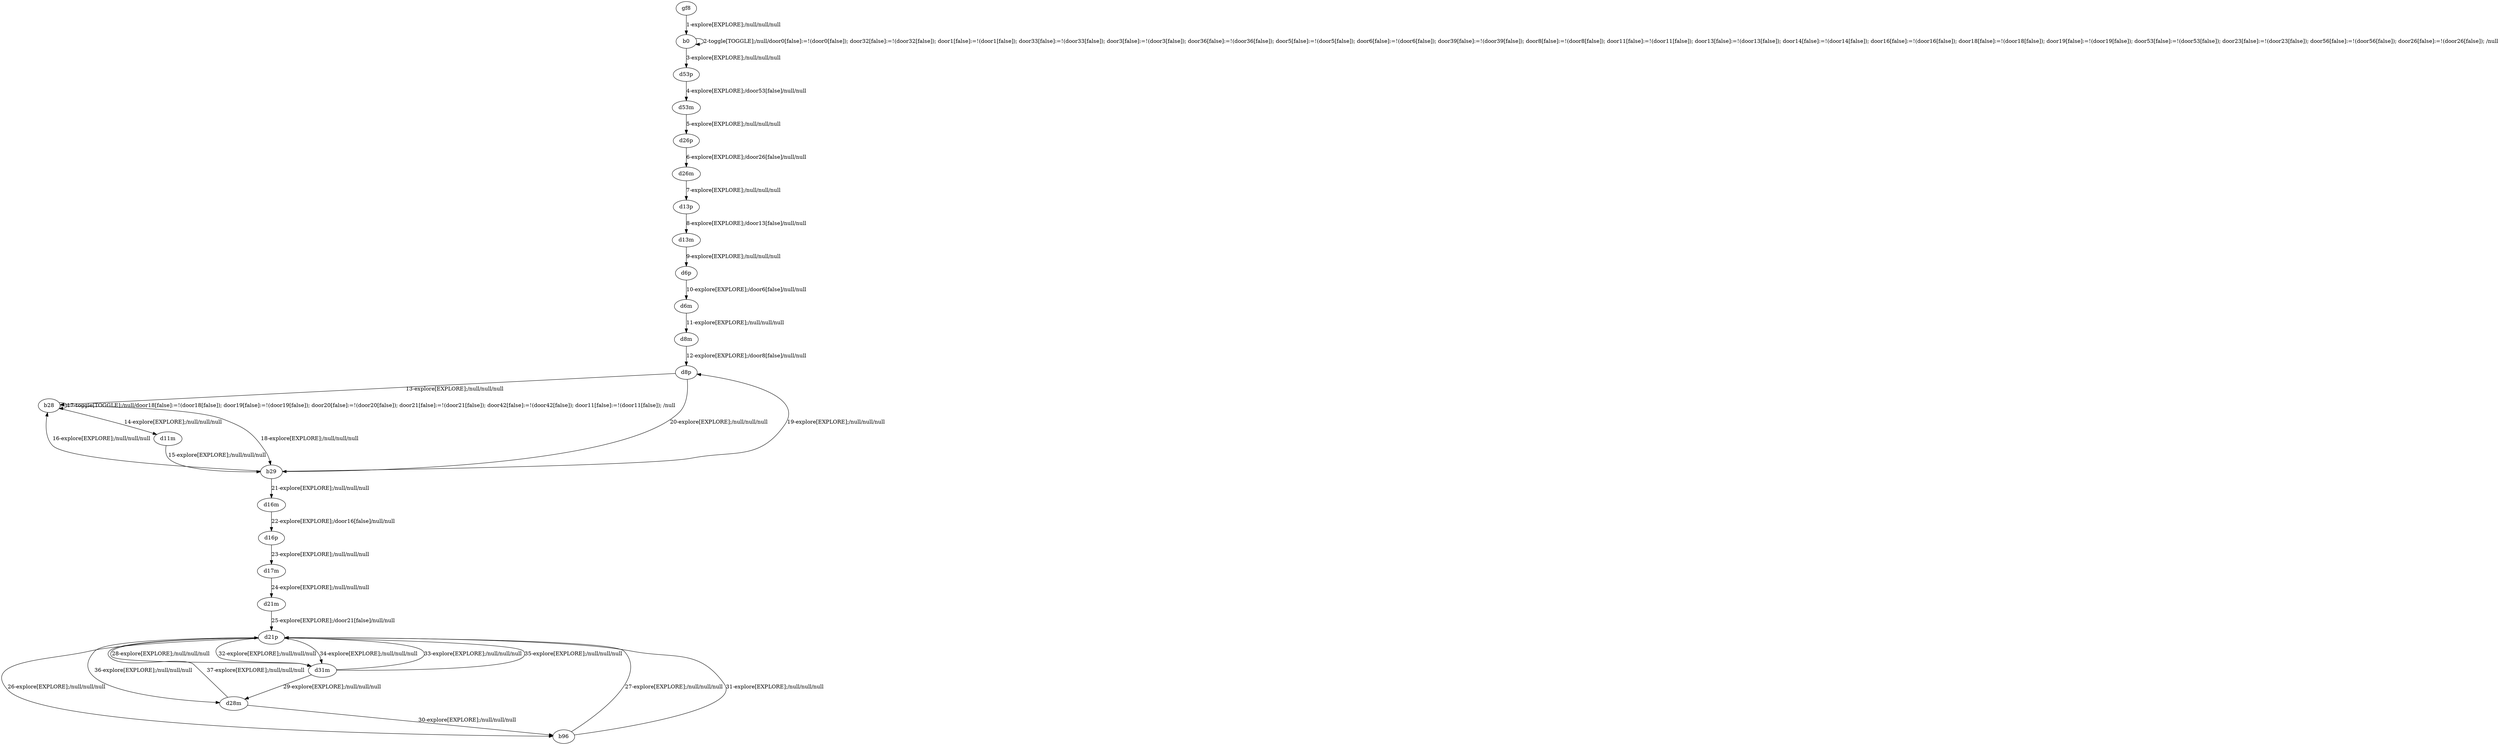 # Total number of goals covered by this test: 1
# d28m --> d21p

digraph g {
"gf8" -> "b0" [label = "1-explore[EXPLORE];/null/null/null"];
"b0" -> "b0" [label = "2-toggle[TOGGLE];/null/door0[false]:=!(door0[false]); door32[false]:=!(door32[false]); door1[false]:=!(door1[false]); door33[false]:=!(door33[false]); door3[false]:=!(door3[false]); door36[false]:=!(door36[false]); door5[false]:=!(door5[false]); door6[false]:=!(door6[false]); door39[false]:=!(door39[false]); door8[false]:=!(door8[false]); door11[false]:=!(door11[false]); door13[false]:=!(door13[false]); door14[false]:=!(door14[false]); door16[false]:=!(door16[false]); door18[false]:=!(door18[false]); door19[false]:=!(door19[false]); door53[false]:=!(door53[false]); door23[false]:=!(door23[false]); door56[false]:=!(door56[false]); door26[false]:=!(door26[false]); /null"];
"b0" -> "d53p" [label = "3-explore[EXPLORE];/null/null/null"];
"d53p" -> "d53m" [label = "4-explore[EXPLORE];/door53[false]/null/null"];
"d53m" -> "d26p" [label = "5-explore[EXPLORE];/null/null/null"];
"d26p" -> "d26m" [label = "6-explore[EXPLORE];/door26[false]/null/null"];
"d26m" -> "d13p" [label = "7-explore[EXPLORE];/null/null/null"];
"d13p" -> "d13m" [label = "8-explore[EXPLORE];/door13[false]/null/null"];
"d13m" -> "d6p" [label = "9-explore[EXPLORE];/null/null/null"];
"d6p" -> "d6m" [label = "10-explore[EXPLORE];/door6[false]/null/null"];
"d6m" -> "d8m" [label = "11-explore[EXPLORE];/null/null/null"];
"d8m" -> "d8p" [label = "12-explore[EXPLORE];/door8[false]/null/null"];
"d8p" -> "b28" [label = "13-explore[EXPLORE];/null/null/null"];
"b28" -> "d11m" [label = "14-explore[EXPLORE];/null/null/null"];
"d11m" -> "b29" [label = "15-explore[EXPLORE];/null/null/null"];
"b29" -> "b28" [label = "16-explore[EXPLORE];/null/null/null"];
"b28" -> "b28" [label = "17-toggle[TOGGLE];/null/door18[false]:=!(door18[false]); door19[false]:=!(door19[false]); door20[false]:=!(door20[false]); door21[false]:=!(door21[false]); door42[false]:=!(door42[false]); door11[false]:=!(door11[false]); /null"];
"b28" -> "b29" [label = "18-explore[EXPLORE];/null/null/null"];
"b29" -> "d8p" [label = "19-explore[EXPLORE];/null/null/null"];
"d8p" -> "b29" [label = "20-explore[EXPLORE];/null/null/null"];
"b29" -> "d16m" [label = "21-explore[EXPLORE];/null/null/null"];
"d16m" -> "d16p" [label = "22-explore[EXPLORE];/door16[false]/null/null"];
"d16p" -> "d17m" [label = "23-explore[EXPLORE];/null/null/null"];
"d17m" -> "d21m" [label = "24-explore[EXPLORE];/null/null/null"];
"d21m" -> "d21p" [label = "25-explore[EXPLORE];/door21[false]/null/null"];
"d21p" -> "b96" [label = "26-explore[EXPLORE];/null/null/null"];
"b96" -> "d21p" [label = "27-explore[EXPLORE];/null/null/null"];
"d21p" -> "d31m" [label = "28-explore[EXPLORE];/null/null/null"];
"d31m" -> "d28m" [label = "29-explore[EXPLORE];/null/null/null"];
"d28m" -> "b96" [label = "30-explore[EXPLORE];/null/null/null"];
"b96" -> "d21p" [label = "31-explore[EXPLORE];/null/null/null"];
"d21p" -> "d31m" [label = "32-explore[EXPLORE];/null/null/null"];
"d31m" -> "d21p" [label = "33-explore[EXPLORE];/null/null/null"];
"d21p" -> "d31m" [label = "34-explore[EXPLORE];/null/null/null"];
"d31m" -> "d21p" [label = "35-explore[EXPLORE];/null/null/null"];
"d21p" -> "d28m" [label = "36-explore[EXPLORE];/null/null/null"];
"d28m" -> "d21p" [label = "37-explore[EXPLORE];/null/null/null"];
}